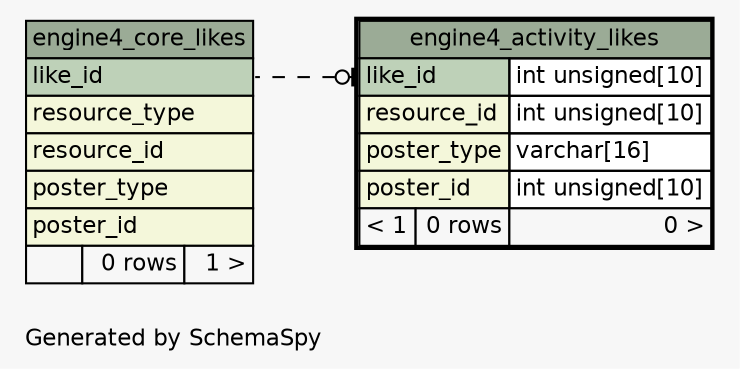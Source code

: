 // dot 2.38.0 on Windows 10 10.0
// SchemaSpy rev 590
digraph "impliedTwoDegreesRelationshipsDiagram" {
  graph [
    rankdir="RL"
    bgcolor="#f7f7f7"
    label="\nGenerated by SchemaSpy"
    labeljust="l"
    nodesep="0.18"
    ranksep="0.46"
    fontname="Helvetica"
    fontsize="11"
  ];
  node [
    fontname="Helvetica"
    fontsize="11"
    shape="plaintext"
  ];
  edge [
    arrowsize="0.8"
  ];
  "engine4_activity_likes":"like_id":w -> "engine4_core_likes":"like_id":e [arrowhead=none dir=back arrowtail=teeodot style=dashed];
  "engine4_activity_likes" [
    label=<
    <TABLE BORDER="2" CELLBORDER="1" CELLSPACING="0" BGCOLOR="#ffffff">
      <TR><TD COLSPAN="3" BGCOLOR="#9bab96" ALIGN="CENTER">engine4_activity_likes</TD></TR>
      <TR><TD PORT="like_id" COLSPAN="2" BGCOLOR="#bed1b8" ALIGN="LEFT">like_id</TD><TD PORT="like_id.type" ALIGN="LEFT">int unsigned[10]</TD></TR>
      <TR><TD PORT="resource_id" COLSPAN="2" BGCOLOR="#f4f7da" ALIGN="LEFT">resource_id</TD><TD PORT="resource_id.type" ALIGN="LEFT">int unsigned[10]</TD></TR>
      <TR><TD PORT="poster_type" COLSPAN="2" BGCOLOR="#f4f7da" ALIGN="LEFT">poster_type</TD><TD PORT="poster_type.type" ALIGN="LEFT">varchar[16]</TD></TR>
      <TR><TD PORT="poster_id" COLSPAN="2" BGCOLOR="#f4f7da" ALIGN="LEFT">poster_id</TD><TD PORT="poster_id.type" ALIGN="LEFT">int unsigned[10]</TD></TR>
      <TR><TD ALIGN="LEFT" BGCOLOR="#f7f7f7">&lt; 1</TD><TD ALIGN="RIGHT" BGCOLOR="#f7f7f7">0 rows</TD><TD ALIGN="RIGHT" BGCOLOR="#f7f7f7">0 &gt;</TD></TR>
    </TABLE>>
    URL="engine4_activity_likes.html"
    tooltip="engine4_activity_likes"
  ];
  "engine4_core_likes" [
    label=<
    <TABLE BORDER="0" CELLBORDER="1" CELLSPACING="0" BGCOLOR="#ffffff">
      <TR><TD COLSPAN="3" BGCOLOR="#9bab96" ALIGN="CENTER">engine4_core_likes</TD></TR>
      <TR><TD PORT="like_id" COLSPAN="3" BGCOLOR="#bed1b8" ALIGN="LEFT">like_id</TD></TR>
      <TR><TD PORT="resource_type" COLSPAN="3" BGCOLOR="#f4f7da" ALIGN="LEFT">resource_type</TD></TR>
      <TR><TD PORT="resource_id" COLSPAN="3" BGCOLOR="#f4f7da" ALIGN="LEFT">resource_id</TD></TR>
      <TR><TD PORT="poster_type" COLSPAN="3" BGCOLOR="#f4f7da" ALIGN="LEFT">poster_type</TD></TR>
      <TR><TD PORT="poster_id" COLSPAN="3" BGCOLOR="#f4f7da" ALIGN="LEFT">poster_id</TD></TR>
      <TR><TD ALIGN="LEFT" BGCOLOR="#f7f7f7">  </TD><TD ALIGN="RIGHT" BGCOLOR="#f7f7f7">0 rows</TD><TD ALIGN="RIGHT" BGCOLOR="#f7f7f7">1 &gt;</TD></TR>
    </TABLE>>
    URL="engine4_core_likes.html"
    tooltip="engine4_core_likes"
  ];
}
